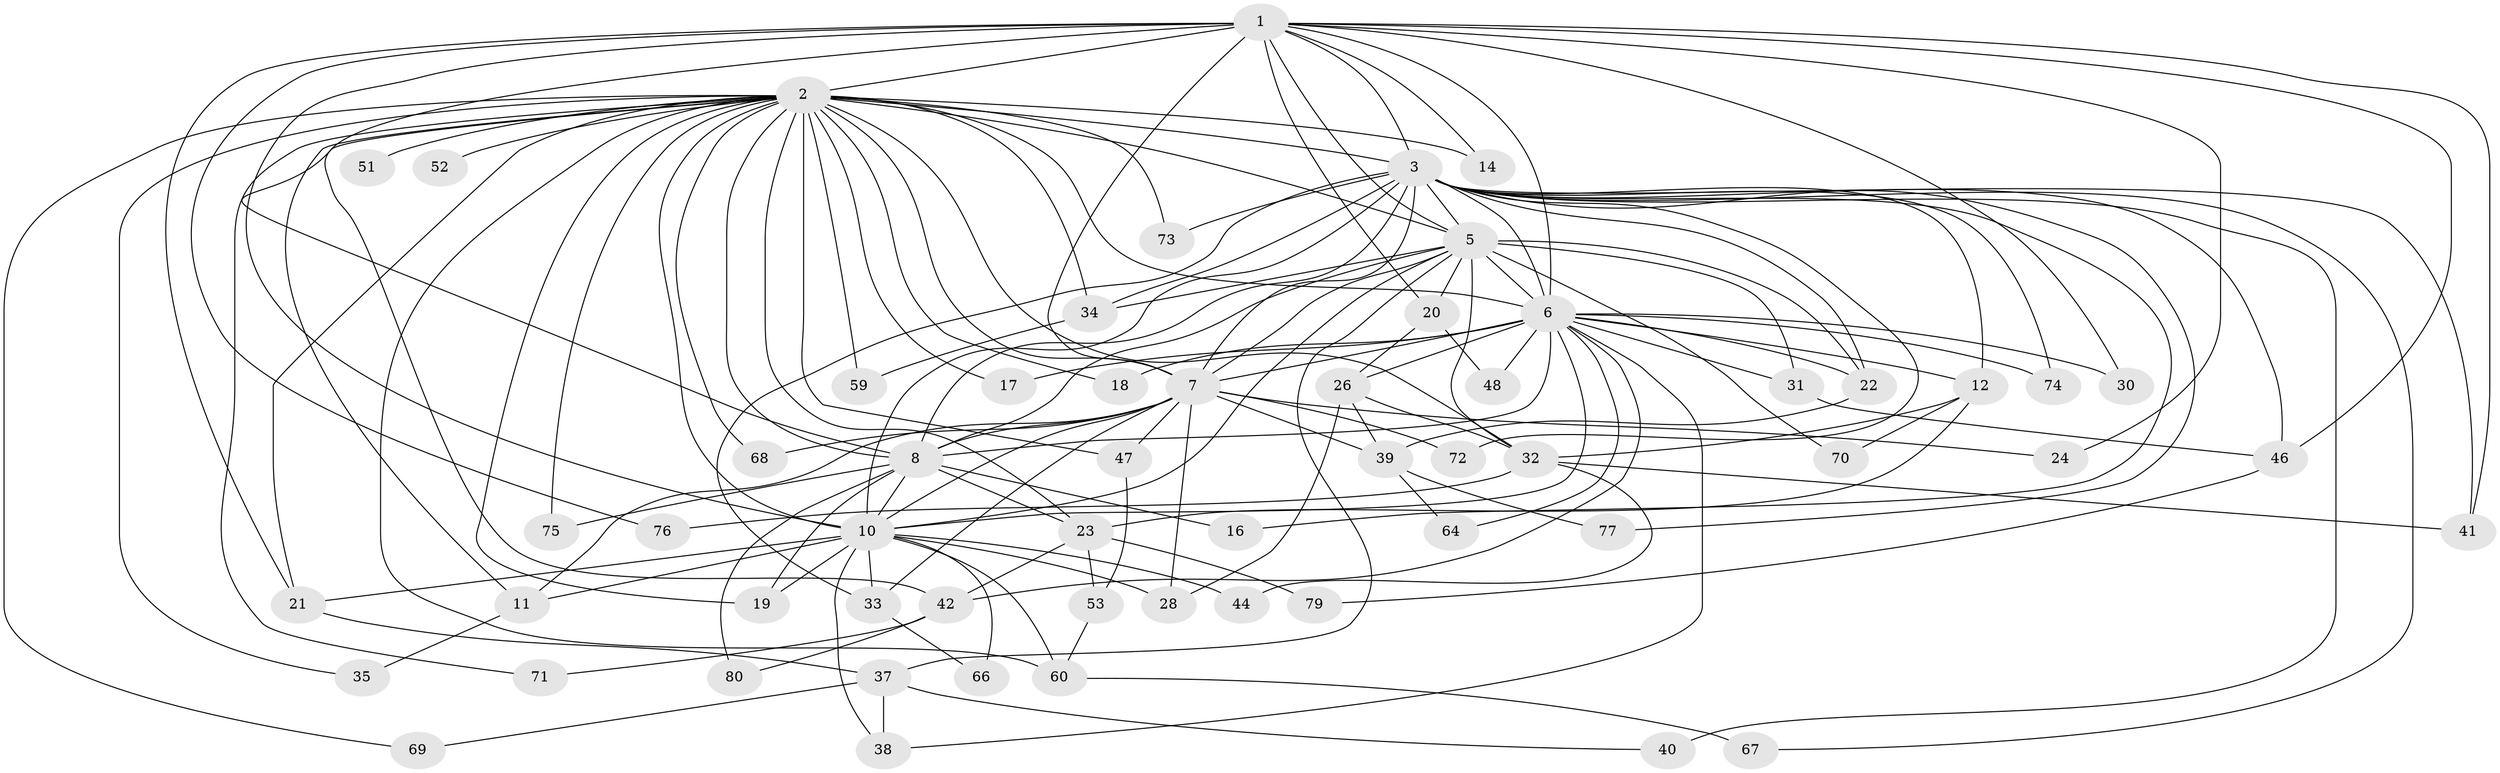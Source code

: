 // original degree distribution, {19: 0.036585365853658534, 22: 0.024390243902439025, 18: 0.036585365853658534, 15: 0.012195121951219513, 12: 0.012195121951219513, 4: 0.14634146341463414, 5: 0.036585365853658534, 3: 0.12195121951219512, 2: 0.5487804878048781, 6: 0.012195121951219513, 7: 0.012195121951219513}
// Generated by graph-tools (version 1.1) at 2025/10/02/27/25 16:10:56]
// undirected, 58 vertices, 142 edges
graph export_dot {
graph [start="1"]
  node [color=gray90,style=filled];
  1 [super="+50"];
  2 [super="+4"];
  3 [super="+9"];
  5 [super="+36"];
  6 [super="+25"];
  7 [super="+13"];
  8 [super="+15"];
  10 [super="+57"];
  11 [super="+27"];
  12;
  14;
  16;
  17;
  18;
  19;
  20;
  21 [super="+43"];
  22 [super="+58"];
  23 [super="+45"];
  24;
  26 [super="+61"];
  28 [super="+29"];
  30;
  31;
  32 [super="+78"];
  33 [super="+63"];
  34 [super="+56"];
  35;
  37 [super="+55"];
  38;
  39 [super="+54"];
  40;
  41 [super="+82"];
  42 [super="+65"];
  44;
  46 [super="+49"];
  47 [super="+62"];
  48;
  51;
  52;
  53;
  59;
  60 [super="+81"];
  64;
  66;
  67;
  68;
  69;
  70;
  71;
  72;
  73;
  74;
  75;
  76;
  77;
  79;
  80;
  1 -- 2 [weight=2];
  1 -- 3 [weight=2];
  1 -- 5;
  1 -- 6;
  1 -- 7;
  1 -- 8 [weight=3];
  1 -- 10;
  1 -- 14;
  1 -- 20;
  1 -- 21;
  1 -- 24;
  1 -- 30;
  1 -- 41;
  1 -- 46;
  1 -- 76;
  2 -- 3 [weight=4];
  2 -- 5 [weight=2];
  2 -- 6 [weight=2];
  2 -- 7 [weight=2];
  2 -- 8 [weight=2];
  2 -- 10 [weight=2];
  2 -- 14;
  2 -- 17;
  2 -- 18;
  2 -- 19;
  2 -- 21;
  2 -- 35;
  2 -- 42;
  2 -- 51 [weight=2];
  2 -- 52 [weight=2];
  2 -- 59;
  2 -- 68;
  2 -- 75;
  2 -- 69;
  2 -- 71;
  2 -- 73;
  2 -- 32;
  2 -- 34;
  2 -- 47;
  2 -- 11;
  2 -- 23;
  2 -- 60;
  3 -- 5 [weight=2];
  3 -- 6 [weight=2];
  3 -- 7 [weight=2];
  3 -- 8 [weight=2];
  3 -- 10 [weight=2];
  3 -- 12;
  3 -- 16;
  3 -- 22;
  3 -- 33;
  3 -- 34;
  3 -- 40;
  3 -- 41;
  3 -- 46;
  3 -- 67;
  3 -- 74;
  3 -- 72;
  3 -- 73;
  3 -- 77;
  5 -- 6;
  5 -- 7;
  5 -- 8;
  5 -- 10;
  5 -- 20;
  5 -- 22;
  5 -- 31;
  5 -- 32;
  5 -- 37;
  5 -- 70;
  5 -- 34;
  6 -- 7 [weight=2];
  6 -- 8 [weight=2];
  6 -- 10;
  6 -- 12;
  6 -- 17;
  6 -- 18;
  6 -- 30;
  6 -- 31;
  6 -- 38;
  6 -- 42;
  6 -- 48;
  6 -- 64;
  6 -- 74;
  6 -- 26;
  6 -- 22;
  7 -- 8;
  7 -- 10;
  7 -- 11;
  7 -- 24;
  7 -- 28;
  7 -- 33;
  7 -- 39;
  7 -- 47 [weight=2];
  7 -- 68;
  7 -- 72;
  8 -- 10;
  8 -- 16;
  8 -- 19;
  8 -- 23;
  8 -- 75;
  8 -- 80;
  10 -- 11;
  10 -- 38;
  10 -- 44;
  10 -- 60;
  10 -- 66;
  10 -- 19;
  10 -- 21;
  10 -- 28;
  10 -- 33;
  11 -- 35;
  12 -- 23;
  12 -- 32;
  12 -- 70;
  20 -- 26;
  20 -- 48;
  21 -- 37;
  22 -- 39;
  23 -- 53;
  23 -- 79;
  23 -- 42;
  26 -- 28;
  26 -- 39;
  26 -- 32;
  31 -- 46;
  32 -- 44;
  32 -- 76;
  32 -- 41;
  33 -- 66;
  34 -- 59;
  37 -- 40;
  37 -- 69;
  37 -- 38;
  39 -- 77;
  39 -- 64;
  42 -- 80;
  42 -- 71;
  46 -- 79;
  47 -- 53;
  53 -- 60;
  60 -- 67;
}
